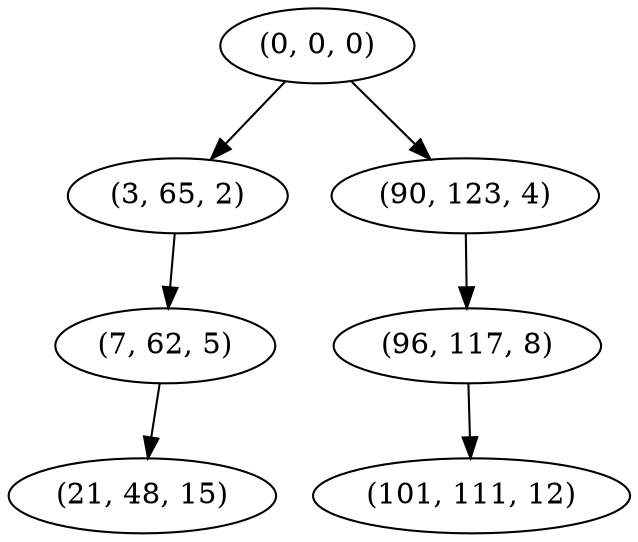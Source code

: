 digraph tree {
    "(0, 0, 0)";
    "(3, 65, 2)";
    "(7, 62, 5)";
    "(21, 48, 15)";
    "(90, 123, 4)";
    "(96, 117, 8)";
    "(101, 111, 12)";
    "(0, 0, 0)" -> "(3, 65, 2)";
    "(0, 0, 0)" -> "(90, 123, 4)";
    "(3, 65, 2)" -> "(7, 62, 5)";
    "(7, 62, 5)" -> "(21, 48, 15)";
    "(90, 123, 4)" -> "(96, 117, 8)";
    "(96, 117, 8)" -> "(101, 111, 12)";
}
